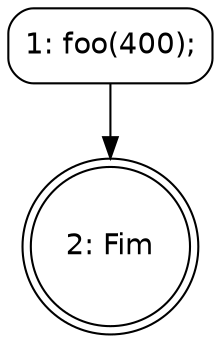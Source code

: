 digraph CFG_main {
    node [shape=box, style=rounded, fontname="Helvetica"];
    N1 [label="1: foo(400);"];
    N2 [label="2: Fim", shape=doublecircle];
    N1 -> N2;
}